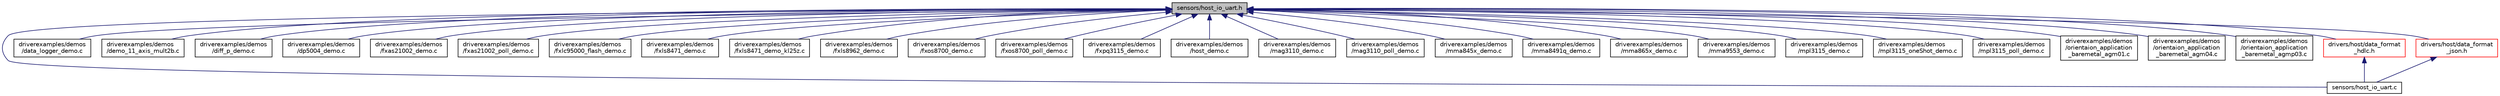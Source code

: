 digraph "sensors/host_io_uart.h"
{
  edge [fontname="Helvetica",fontsize="10",labelfontname="Helvetica",labelfontsize="10"];
  node [fontname="Helvetica",fontsize="10",shape=record];
  Node2 [label="sensors/host_io_uart.h",height=0.2,width=0.4,color="black", fillcolor="grey75", style="filled", fontcolor="black"];
  Node2 -> Node3 [dir="back",color="midnightblue",fontsize="10",style="solid",fontname="Helvetica"];
  Node3 [label="sensors/host_io_uart.c",height=0.2,width=0.4,color="black", fillcolor="white", style="filled",URL="$host__io__uart_8c.html",tooltip="The host_io_uart.c file contains definitions for UART based streaming interface for sending and resei..."];
  Node2 -> Node4 [dir="back",color="midnightblue",fontsize="10",style="solid",fontname="Helvetica"];
  Node4 [label="driverexamples/demos\l/data_logger_demo.c",height=0.2,width=0.4,color="black", fillcolor="white", style="filled",URL="$data__logger__demo_8c.html",tooltip="The data_logger_demo.c file implements the ISSDK Data Logger for RD-KL25-AGMP01 example demonstration..."];
  Node2 -> Node5 [dir="back",color="midnightblue",fontsize="10",style="solid",fontname="Helvetica"];
  Node5 [label="driverexamples/demos\l/demo_11_axis_mult2b.c",height=0.2,width=0.4,color="black", fillcolor="white", style="filled",URL="$demo__11__axis__mult2b_8c.html",tooltip="The demo_11_axis_mult2b.c file implements the ISSDK MMA8652, MAG3110, FXAS21002 and MPL3115 sensors 1..."];
  Node2 -> Node6 [dir="back",color="midnightblue",fontsize="10",style="solid",fontname="Helvetica"];
  Node6 [label="driverexamples/demos\l/diff_p_demo.c",height=0.2,width=0.4,color="black", fillcolor="white", style="filled",URL="$diff__p__demo_8c.html",tooltip="The diff_p_demo.c file implements the ISSDK DIFF_P sensor driver example demonstration with Interrupt..."];
  Node2 -> Node7 [dir="back",color="midnightblue",fontsize="10",style="solid",fontname="Helvetica"];
  Node7 [label="driverexamples/demos\l/dp5004_demo.c",height=0.2,width=0.4,color="black", fillcolor="white", style="filled",URL="$dp5004__demo_8c.html",tooltip="The dp5004_demo.c file implements the ISSDK MPXVDP5004 analog sensor driver demo demonstration in int..."];
  Node2 -> Node8 [dir="back",color="midnightblue",fontsize="10",style="solid",fontname="Helvetica"];
  Node8 [label="driverexamples/demos\l/fxas21002_demo.c",height=0.2,width=0.4,color="black", fillcolor="white", style="filled",URL="$fxas21002__demo_8c.html",tooltip="The fxas21002_demo.c file implements the ISSDK FXAS21002 sensor demo example demonstration with inter..."];
  Node2 -> Node9 [dir="back",color="midnightblue",fontsize="10",style="solid",fontname="Helvetica"];
  Node9 [label="driverexamples/demos\l/fxas21002_poll_demo.c",height=0.2,width=0.4,color="black", fillcolor="white", style="filled",URL="$fxas21002__poll__demo_8c.html",tooltip="The fxas21002_poll_demo.c file implements the ISSDK FXAS21002 sensor demo example demonstration with ..."];
  Node2 -> Node10 [dir="back",color="midnightblue",fontsize="10",style="solid",fontname="Helvetica"];
  Node10 [label="driverexamples/demos\l/fxlc95000_flash_demo.c",height=0.2,width=0.4,color="black", fillcolor="white", style="filled",URL="$fxlc95000__flash__demo_8c.html",tooltip="The fxlc95000_flash_demo.c file implements the ISSDK FXLC95000L sensor driver example demonstration f..."];
  Node2 -> Node11 [dir="back",color="midnightblue",fontsize="10",style="solid",fontname="Helvetica"];
  Node11 [label="driverexamples/demos\l/fxls8471_demo.c",height=0.2,width=0.4,color="black", fillcolor="white", style="filled",URL="$fxls8471__demo_8c.html",tooltip="The fxls8471_demo.c file implements the ISSDK FXLS8471 sensor demo example demonstration with interru..."];
  Node2 -> Node12 [dir="back",color="midnightblue",fontsize="10",style="solid",fontname="Helvetica"];
  Node12 [label="driverexamples/demos\l/fxls8471_demo_kl25z.c",height=0.2,width=0.4,color="black", fillcolor="white", style="filled",URL="$fxls8471__demo__kl25z_8c.html"];
  Node2 -> Node13 [dir="back",color="midnightblue",fontsize="10",style="solid",fontname="Helvetica"];
  Node13 [label="driverexamples/demos\l/fxls8962_demo.c",height=0.2,width=0.4,color="black", fillcolor="white", style="filled",URL="$fxls8962__demo_8c.html",tooltip="The fxls8962_demo.c file implements the ISSDK FXLS8962 sensor demo example demonstration with interru..."];
  Node2 -> Node14 [dir="back",color="midnightblue",fontsize="10",style="solid",fontname="Helvetica"];
  Node14 [label="driverexamples/demos\l/fxos8700_demo.c",height=0.2,width=0.4,color="black", fillcolor="white", style="filled",URL="$fxos8700__demo_8c.html",tooltip="The fxos8700_demo.c file implements the ISSDK FXOS8700 sensor driver example demonstration with inter..."];
  Node2 -> Node15 [dir="back",color="midnightblue",fontsize="10",style="solid",fontname="Helvetica"];
  Node15 [label="driverexamples/demos\l/fxos8700_poll_demo.c",height=0.2,width=0.4,color="black", fillcolor="white", style="filled",URL="$fxos8700__poll__demo_8c.html"];
  Node2 -> Node16 [dir="back",color="midnightblue",fontsize="10",style="solid",fontname="Helvetica"];
  Node16 [label="driverexamples/demos\l/fxpq3115_demo.c",height=0.2,width=0.4,color="black", fillcolor="white", style="filled",URL="$fxpq3115__demo_8c.html",tooltip="The fxpq3115_demo.c file implements the ISSDK FXPQ3115 sensor demo example demonstration with One-Sho..."];
  Node2 -> Node17 [dir="back",color="midnightblue",fontsize="10",style="solid",fontname="Helvetica"];
  Node17 [label="driverexamples/demos\l/host_demo.c",height=0.2,width=0.4,color="black", fillcolor="white", style="filled",URL="$host__demo_8c.html",tooltip="The host_demo.c file implements the ISSDK HOST I/O Demo. "];
  Node2 -> Node18 [dir="back",color="midnightblue",fontsize="10",style="solid",fontname="Helvetica"];
  Node18 [label="driverexamples/demos\l/mag3110_demo.c",height=0.2,width=0.4,color="black", fillcolor="white", style="filled",URL="$mag3110__demo_8c.html",tooltip="The mag3110_demo.c file implements the ISSDK MAG3110 sensor demo example demonstration with interrupt..."];
  Node2 -> Node19 [dir="back",color="midnightblue",fontsize="10",style="solid",fontname="Helvetica"];
  Node19 [label="driverexamples/demos\l/mag3110_poll_demo.c",height=0.2,width=0.4,color="black", fillcolor="white", style="filled",URL="$mag3110__poll__demo_8c.html",tooltip="The mag3110_poll_demo.c file implements the ISSDK MAG3110 sensor demo example demonstration with poll..."];
  Node2 -> Node20 [dir="back",color="midnightblue",fontsize="10",style="solid",fontname="Helvetica"];
  Node20 [label="driverexamples/demos\l/mma845x_demo.c",height=0.2,width=0.4,color="black", fillcolor="white", style="filled",URL="$mma845x__demo_8c.html",tooltip="The mma845x_demo.c file implements the ISSDK MMA845x sensor demo example demonstration with interrupt..."];
  Node2 -> Node21 [dir="back",color="midnightblue",fontsize="10",style="solid",fontname="Helvetica"];
  Node21 [label="driverexamples/demos\l/mma8491q_demo.c",height=0.2,width=0.4,color="black", fillcolor="white", style="filled",URL="$mma8491q__demo_8c.html",tooltip="The mma8491q_demo.c file implements the ISSDK MMA8491Q sensor driver demo demonstration with polling ..."];
  Node2 -> Node22 [dir="back",color="midnightblue",fontsize="10",style="solid",fontname="Helvetica"];
  Node22 [label="driverexamples/demos\l/mma865x_demo.c",height=0.2,width=0.4,color="black", fillcolor="white", style="filled",URL="$mma865x__demo_8c.html",tooltip="The mma865x_demo.c file implements the ISSDK MMA865x sensor demo example demonstration with interrupt..."];
  Node2 -> Node23 [dir="back",color="midnightblue",fontsize="10",style="solid",fontname="Helvetica"];
  Node23 [label="driverexamples/demos\l/mma9553_demo.c",height=0.2,width=0.4,color="black", fillcolor="white", style="filled",URL="$mma9553__demo_8c.html",tooltip="The mma9553_demo.c file implements the ISSDK MMA9553L sensor driver example demonstration as a Accele..."];
  Node2 -> Node24 [dir="back",color="midnightblue",fontsize="10",style="solid",fontname="Helvetica"];
  Node24 [label="driverexamples/demos\l/mpl3115_demo.c",height=0.2,width=0.4,color="black", fillcolor="white", style="filled",URL="$mpl3115__demo_8c.html",tooltip="The mpl3115_demo.c file implements the ISSDK MPL3115 sensor demo example demonstration with One-Shot ..."];
  Node2 -> Node25 [dir="back",color="midnightblue",fontsize="10",style="solid",fontname="Helvetica"];
  Node25 [label="driverexamples/demos\l/mpl3115_oneShot_demo.c",height=0.2,width=0.4,color="black", fillcolor="white", style="filled",URL="$mpl3115__one_shot__demo_8c.html",tooltip="The mpl3115_oneShot_demo.c file implements the ISSDK MPL3115 sensor demo example demonstration with O..."];
  Node2 -> Node26 [dir="back",color="midnightblue",fontsize="10",style="solid",fontname="Helvetica"];
  Node26 [label="driverexamples/demos\l/mpl3115_poll_demo.c",height=0.2,width=0.4,color="black", fillcolor="white", style="filled",URL="$mpl3115__poll__demo_8c.html",tooltip="The mpl3115_poll_demo.c file implements the ISSDK MPL3115 sensor demo example demonstration with One-..."];
  Node2 -> Node27 [dir="back",color="midnightblue",fontsize="10",style="solid",fontname="Helvetica"];
  Node27 [label="driverexamples/demos\l/orientaion_application\l_baremetal_agm01.c",height=0.2,width=0.4,color="black", fillcolor="white", style="filled",URL="$orientaion__application__baremetal__agm01_8c.html",tooltip="The orientaion_application_baremetal_agm01.c file implements the ISSDK baremetal orientation applicat..."];
  Node2 -> Node28 [dir="back",color="midnightblue",fontsize="10",style="solid",fontname="Helvetica"];
  Node28 [label="driverexamples/demos\l/orientaion_application\l_baremetal_agm04.c",height=0.2,width=0.4,color="black", fillcolor="white", style="filled",URL="$orientaion__application__baremetal__agm04_8c.html",tooltip="The orientaion_application_baremetal_agm04.c file implements the ISSDK baremetal orientation applicat..."];
  Node2 -> Node29 [dir="back",color="midnightblue",fontsize="10",style="solid",fontname="Helvetica"];
  Node29 [label="driverexamples/demos\l/orientaion_application\l_baremetal_agmp03.c",height=0.2,width=0.4,color="black", fillcolor="white", style="filled",URL="$orientaion__application__baremetal__agmp03_8c.html",tooltip="The orientaion_application_baremetal_agmp03.c file implements the ISSDK baremetal orientation applica..."];
  Node2 -> Node30 [dir="back",color="midnightblue",fontsize="10",style="solid",fontname="Helvetica"];
  Node30 [label="drivers/host/data_format\l_hdlc.h",height=0.2,width=0.4,color="red", fillcolor="white", style="filled",URL="$data__format__hdlc_8h.html",tooltip="The data_format_hdlc.h file contains the Host interface definitions and configuration. "];
  Node30 -> Node3 [dir="back",color="midnightblue",fontsize="10",style="solid",fontname="Helvetica"];
  Node2 -> Node32 [dir="back",color="midnightblue",fontsize="10",style="solid",fontname="Helvetica"];
  Node32 [label="drivers/host/data_format\l_json.h",height=0.2,width=0.4,color="red", fillcolor="white", style="filled",URL="$data__format__json_8h.html",tooltip="The format_json.h file describes the structures and definitions for the data-format standard JSON..."];
  Node32 -> Node3 [dir="back",color="midnightblue",fontsize="10",style="solid",fontname="Helvetica"];
}
